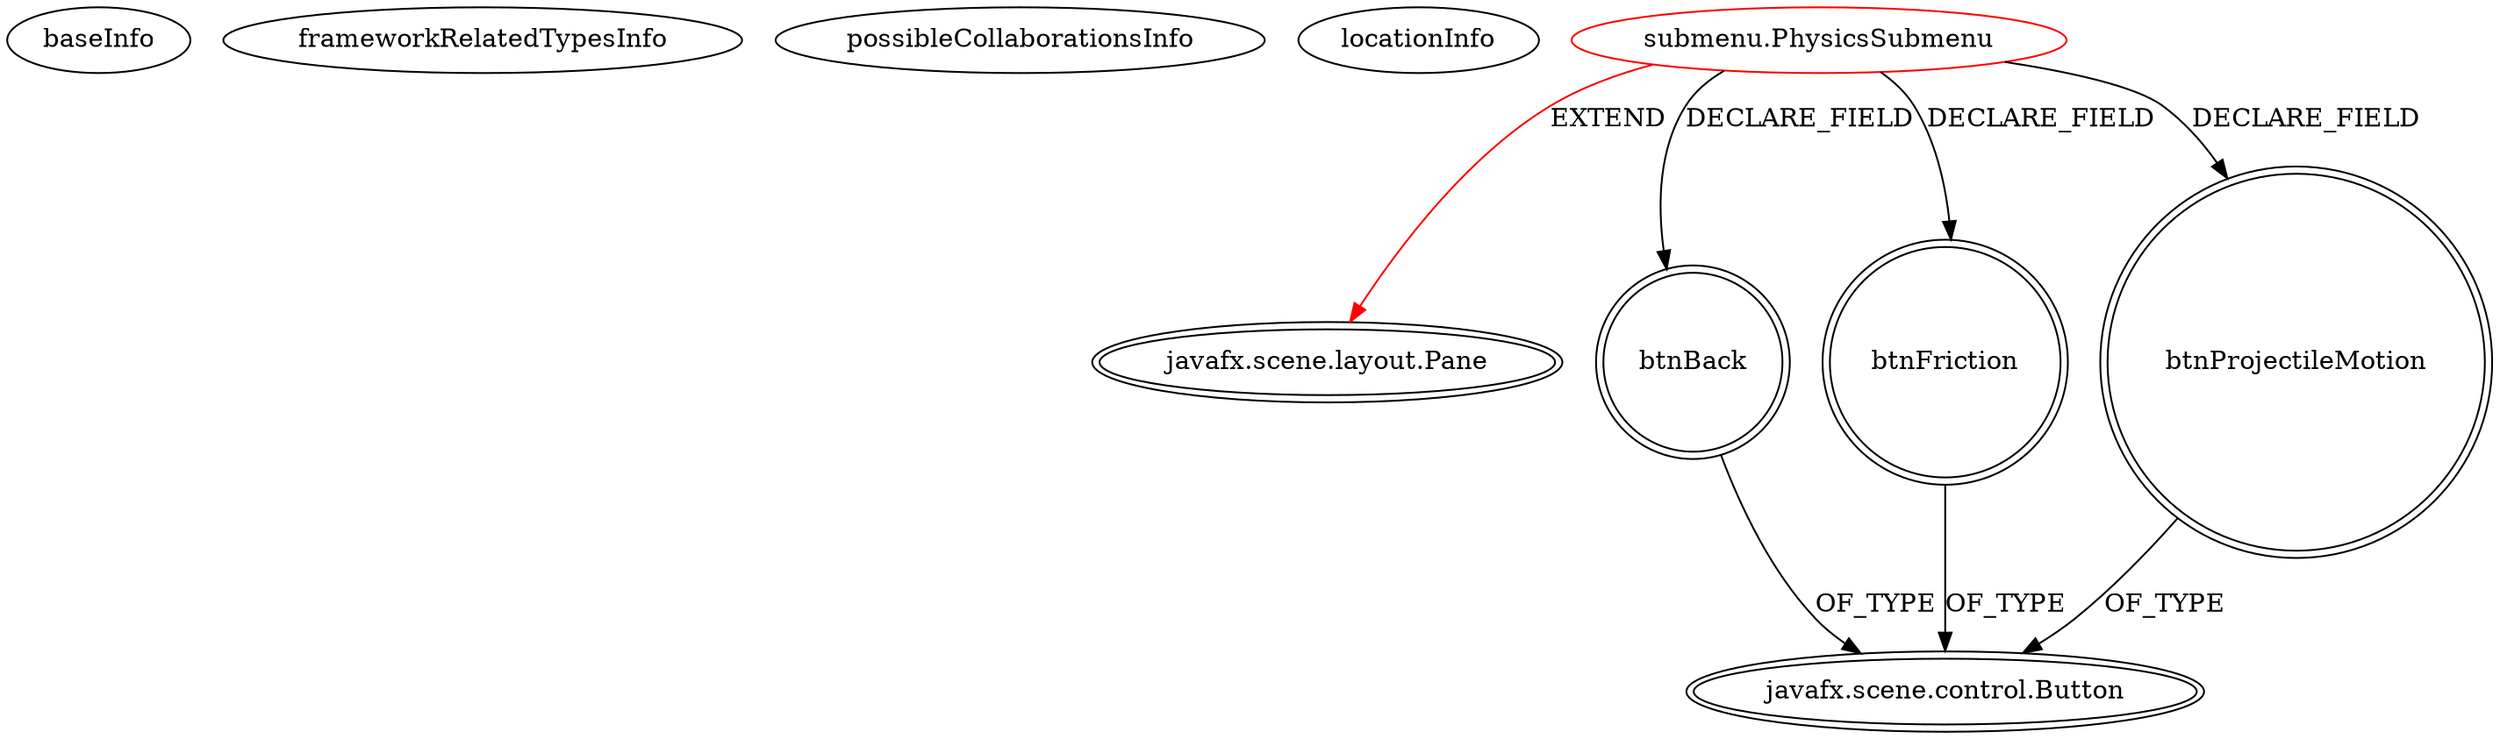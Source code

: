 digraph {
baseInfo[graphId=2288,category="extension_graph",isAnonymous=false,possibleRelation=false]
frameworkRelatedTypesInfo[0="javafx.scene.layout.Pane"]
possibleCollaborationsInfo[]
locationInfo[projectName="cmd802-projectmain",filePath="/cmd802-projectmain/projectmain-master/GroupProject/src/submenu/PhysicsSubmenu.java",contextSignature="PhysicsSubmenu",graphId="2288"]
0[label="submenu.PhysicsSubmenu",vertexType="ROOT_CLIENT_CLASS_DECLARATION",isFrameworkType=false,color=red]
1[label="javafx.scene.layout.Pane",vertexType="FRAMEWORK_CLASS_TYPE",isFrameworkType=true,peripheries=2]
2[label="btnBack",vertexType="FIELD_DECLARATION",isFrameworkType=true,peripheries=2,shape=circle]
3[label="javafx.scene.control.Button",vertexType="FRAMEWORK_CLASS_TYPE",isFrameworkType=true,peripheries=2]
4[label="btnFriction",vertexType="FIELD_DECLARATION",isFrameworkType=true,peripheries=2,shape=circle]
6[label="btnProjectileMotion",vertexType="FIELD_DECLARATION",isFrameworkType=true,peripheries=2,shape=circle]
0->1[label="EXTEND",color=red]
0->2[label="DECLARE_FIELD"]
2->3[label="OF_TYPE"]
0->4[label="DECLARE_FIELD"]
4->3[label="OF_TYPE"]
0->6[label="DECLARE_FIELD"]
6->3[label="OF_TYPE"]
}
